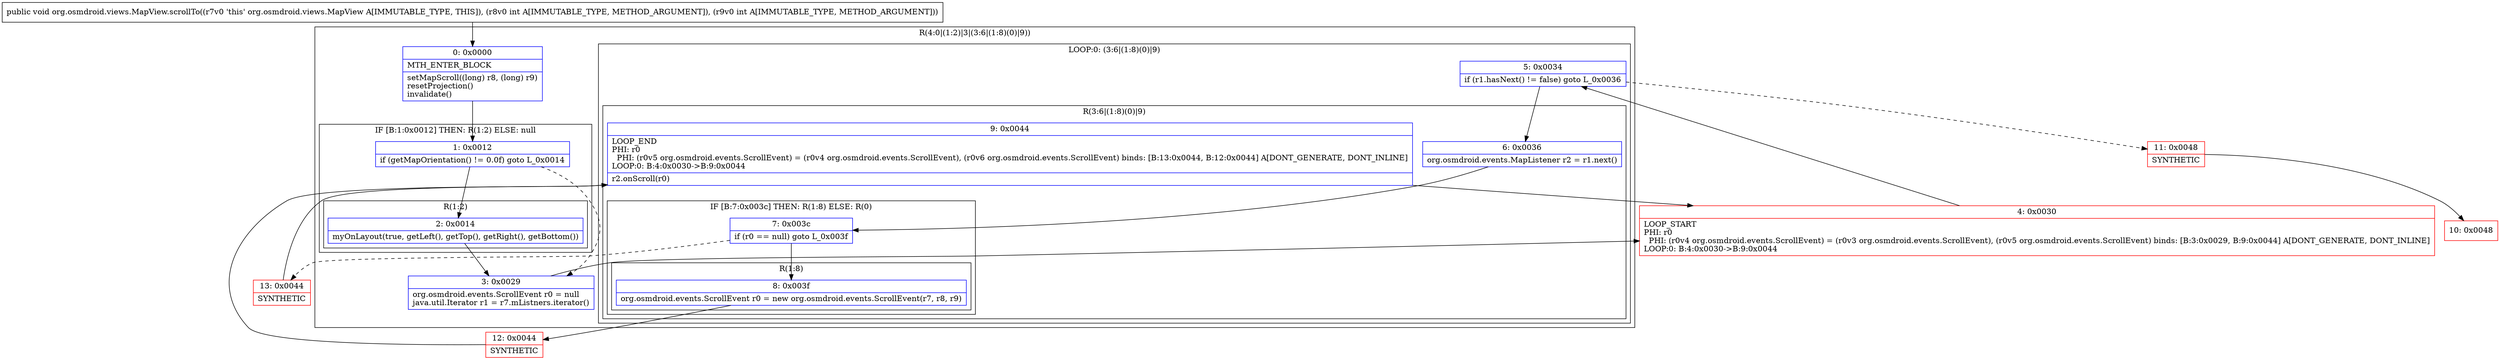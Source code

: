 digraph "CFG fororg.osmdroid.views.MapView.scrollTo(II)V" {
subgraph cluster_Region_1910181251 {
label = "R(4:0|(1:2)|3|(3:6|(1:8)(0)|9))";
node [shape=record,color=blue];
Node_0 [shape=record,label="{0\:\ 0x0000|MTH_ENTER_BLOCK\l|setMapScroll((long) r8, (long) r9)\lresetProjection()\linvalidate()\l}"];
subgraph cluster_IfRegion_1414969665 {
label = "IF [B:1:0x0012] THEN: R(1:2) ELSE: null";
node [shape=record,color=blue];
Node_1 [shape=record,label="{1\:\ 0x0012|if (getMapOrientation() != 0.0f) goto L_0x0014\l}"];
subgraph cluster_Region_184908624 {
label = "R(1:2)";
node [shape=record,color=blue];
Node_2 [shape=record,label="{2\:\ 0x0014|myOnLayout(true, getLeft(), getTop(), getRight(), getBottom())\l}"];
}
}
Node_3 [shape=record,label="{3\:\ 0x0029|org.osmdroid.events.ScrollEvent r0 = null\ljava.util.Iterator r1 = r7.mListners.iterator()\l}"];
subgraph cluster_LoopRegion_611697416 {
label = "LOOP:0: (3:6|(1:8)(0)|9)";
node [shape=record,color=blue];
Node_5 [shape=record,label="{5\:\ 0x0034|if (r1.hasNext() != false) goto L_0x0036\l}"];
subgraph cluster_Region_1396480806 {
label = "R(3:6|(1:8)(0)|9)";
node [shape=record,color=blue];
Node_6 [shape=record,label="{6\:\ 0x0036|org.osmdroid.events.MapListener r2 = r1.next()\l}"];
subgraph cluster_IfRegion_1607471066 {
label = "IF [B:7:0x003c] THEN: R(1:8) ELSE: R(0)";
node [shape=record,color=blue];
Node_7 [shape=record,label="{7\:\ 0x003c|if (r0 == null) goto L_0x003f\l}"];
subgraph cluster_Region_974412691 {
label = "R(1:8)";
node [shape=record,color=blue];
Node_8 [shape=record,label="{8\:\ 0x003f|org.osmdroid.events.ScrollEvent r0 = new org.osmdroid.events.ScrollEvent(r7, r8, r9)\l}"];
}
subgraph cluster_Region_246325961 {
label = "R(0)";
node [shape=record,color=blue];
}
}
Node_9 [shape=record,label="{9\:\ 0x0044|LOOP_END\lPHI: r0 \l  PHI: (r0v5 org.osmdroid.events.ScrollEvent) = (r0v4 org.osmdroid.events.ScrollEvent), (r0v6 org.osmdroid.events.ScrollEvent) binds: [B:13:0x0044, B:12:0x0044] A[DONT_GENERATE, DONT_INLINE]\lLOOP:0: B:4:0x0030\-\>B:9:0x0044\l|r2.onScroll(r0)\l}"];
}
}
}
Node_4 [shape=record,color=red,label="{4\:\ 0x0030|LOOP_START\lPHI: r0 \l  PHI: (r0v4 org.osmdroid.events.ScrollEvent) = (r0v3 org.osmdroid.events.ScrollEvent), (r0v5 org.osmdroid.events.ScrollEvent) binds: [B:3:0x0029, B:9:0x0044] A[DONT_GENERATE, DONT_INLINE]\lLOOP:0: B:4:0x0030\-\>B:9:0x0044\l}"];
Node_10 [shape=record,color=red,label="{10\:\ 0x0048}"];
Node_11 [shape=record,color=red,label="{11\:\ 0x0048|SYNTHETIC\l}"];
Node_12 [shape=record,color=red,label="{12\:\ 0x0044|SYNTHETIC\l}"];
Node_13 [shape=record,color=red,label="{13\:\ 0x0044|SYNTHETIC\l}"];
MethodNode[shape=record,label="{public void org.osmdroid.views.MapView.scrollTo((r7v0 'this' org.osmdroid.views.MapView A[IMMUTABLE_TYPE, THIS]), (r8v0 int A[IMMUTABLE_TYPE, METHOD_ARGUMENT]), (r9v0 int A[IMMUTABLE_TYPE, METHOD_ARGUMENT])) }"];
MethodNode -> Node_0;
Node_0 -> Node_1;
Node_1 -> Node_2;
Node_1 -> Node_3[style=dashed];
Node_2 -> Node_3;
Node_3 -> Node_4;
Node_5 -> Node_6;
Node_5 -> Node_11[style=dashed];
Node_6 -> Node_7;
Node_7 -> Node_8;
Node_7 -> Node_13[style=dashed];
Node_8 -> Node_12;
Node_9 -> Node_4;
Node_4 -> Node_5;
Node_11 -> Node_10;
Node_12 -> Node_9;
Node_13 -> Node_9;
}

